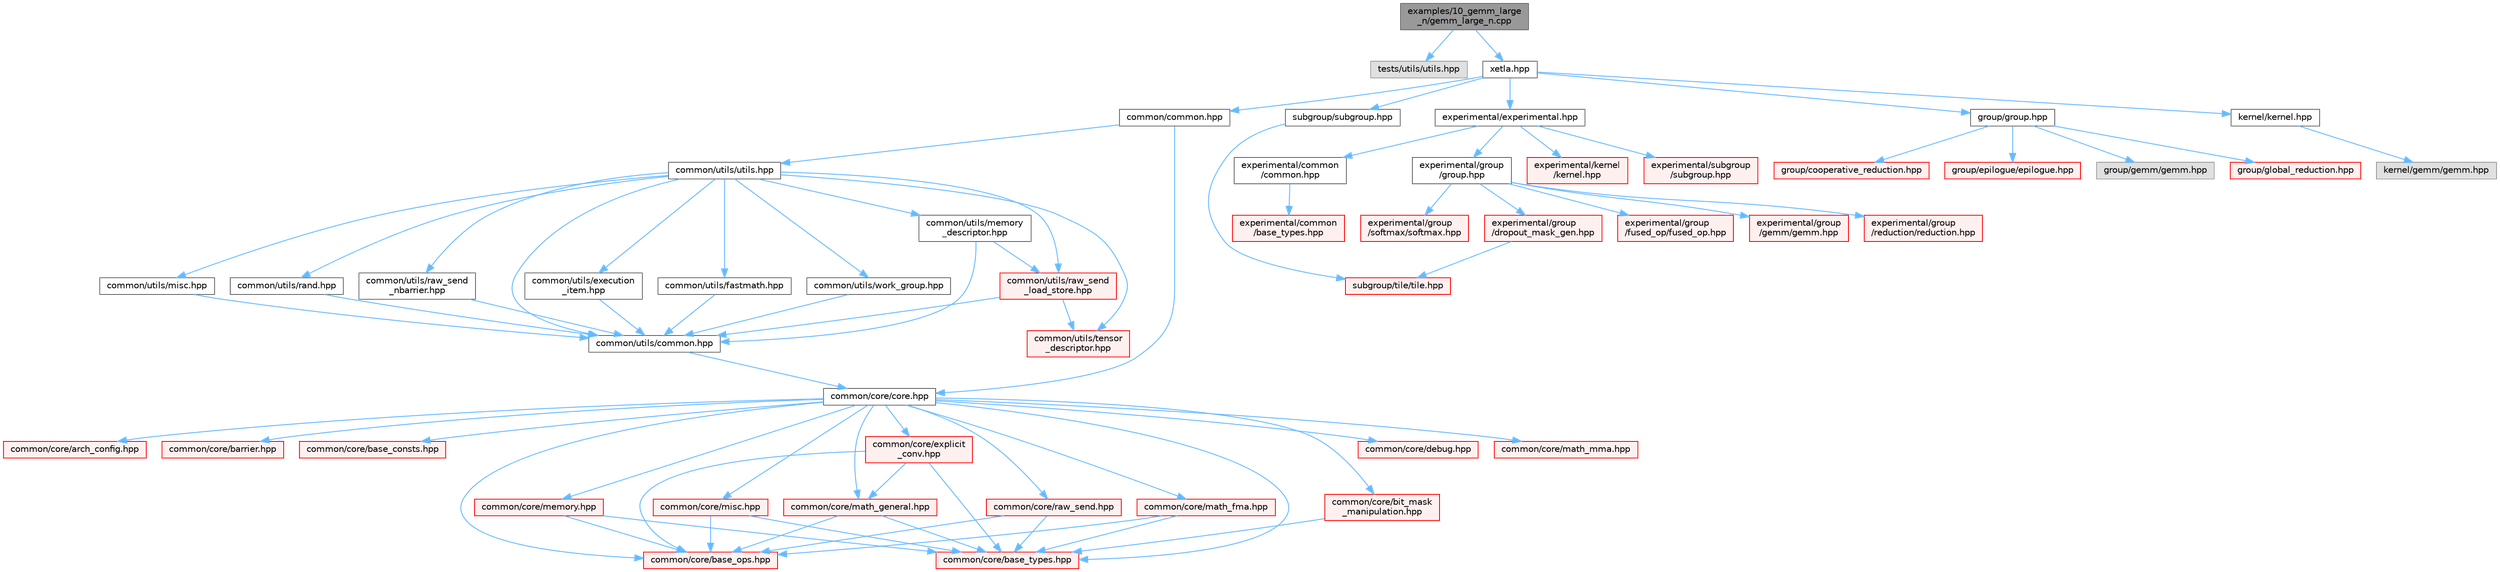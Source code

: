digraph "examples/10_gemm_large_n/gemm_large_n.cpp"
{
 // LATEX_PDF_SIZE
  bgcolor="transparent";
  edge [fontname=Helvetica,fontsize=10,labelfontname=Helvetica,labelfontsize=10];
  node [fontname=Helvetica,fontsize=10,shape=box,height=0.2,width=0.4];
  Node1 [id="Node000001",label="examples/10_gemm_large\l_n/gemm_large_n.cpp",height=0.2,width=0.4,color="gray40", fillcolor="grey60", style="filled", fontcolor="black",tooltip=" "];
  Node1 -> Node2 [id="edge1_Node000001_Node000002",color="steelblue1",style="solid",tooltip=" "];
  Node2 [id="Node000002",label="tests/utils/utils.hpp",height=0.2,width=0.4,color="grey60", fillcolor="#E0E0E0", style="filled",tooltip=" "];
  Node1 -> Node3 [id="edge2_Node000001_Node000003",color="steelblue1",style="solid",tooltip=" "];
  Node3 [id="Node000003",label="xetla.hpp",height=0.2,width=0.4,color="grey40", fillcolor="white", style="filled",URL="$xetla_8hpp.html",tooltip="C++ API."];
  Node3 -> Node4 [id="edge3_Node000003_Node000004",color="steelblue1",style="solid",tooltip=" "];
  Node4 [id="Node000004",label="common/common.hpp",height=0.2,width=0.4,color="grey40", fillcolor="white", style="filled",URL="$common_2common_8hpp.html",tooltip="C++ API."];
  Node4 -> Node5 [id="edge4_Node000004_Node000005",color="steelblue1",style="solid",tooltip=" "];
  Node5 [id="Node000005",label="common/core/core.hpp",height=0.2,width=0.4,color="grey40", fillcolor="white", style="filled",URL="$core_8hpp.html",tooltip="C++ API."];
  Node5 -> Node6 [id="edge5_Node000005_Node000006",color="steelblue1",style="solid",tooltip=" "];
  Node6 [id="Node000006",label="common/core/arch_config.hpp",height=0.2,width=0.4,color="red", fillcolor="#FFF0F0", style="filled",URL="$arch__config_8hpp.html",tooltip="C++ API."];
  Node5 -> Node10 [id="edge6_Node000005_Node000010",color="steelblue1",style="solid",tooltip=" "];
  Node10 [id="Node000010",label="common/core/barrier.hpp",height=0.2,width=0.4,color="red", fillcolor="#FFF0F0", style="filled",URL="$barrier_8hpp.html",tooltip="C++ API."];
  Node5 -> Node11 [id="edge7_Node000005_Node000011",color="steelblue1",style="solid",tooltip=" "];
  Node11 [id="Node000011",label="common/core/base_consts.hpp",height=0.2,width=0.4,color="red", fillcolor="#FFF0F0", style="filled",URL="$base__consts_8hpp.html",tooltip="C++ API."];
  Node5 -> Node12 [id="edge8_Node000005_Node000012",color="steelblue1",style="solid",tooltip=" "];
  Node12 [id="Node000012",label="common/core/base_ops.hpp",height=0.2,width=0.4,color="red", fillcolor="#FFF0F0", style="filled",URL="$base__ops_8hpp.html",tooltip="C++ API."];
  Node5 -> Node13 [id="edge9_Node000005_Node000013",color="steelblue1",style="solid",tooltip=" "];
  Node13 [id="Node000013",label="common/core/base_types.hpp",height=0.2,width=0.4,color="red", fillcolor="#FFF0F0", style="filled",URL="$common_2core_2base__types_8hpp.html",tooltip="C++ API."];
  Node5 -> Node14 [id="edge10_Node000005_Node000014",color="steelblue1",style="solid",tooltip=" "];
  Node14 [id="Node000014",label="common/core/bit_mask\l_manipulation.hpp",height=0.2,width=0.4,color="red", fillcolor="#FFF0F0", style="filled",URL="$bit__mask__manipulation_8hpp.html",tooltip="C++ API."];
  Node14 -> Node13 [id="edge11_Node000014_Node000013",color="steelblue1",style="solid",tooltip=" "];
  Node5 -> Node15 [id="edge12_Node000005_Node000015",color="steelblue1",style="solid",tooltip=" "];
  Node15 [id="Node000015",label="common/core/debug.hpp",height=0.2,width=0.4,color="red", fillcolor="#FFF0F0", style="filled",URL="$debug_8hpp.html",tooltip=" "];
  Node5 -> Node16 [id="edge13_Node000005_Node000016",color="steelblue1",style="solid",tooltip=" "];
  Node16 [id="Node000016",label="common/core/explicit\l_conv.hpp",height=0.2,width=0.4,color="red", fillcolor="#FFF0F0", style="filled",URL="$explicit__conv_8hpp.html",tooltip="C++ API."];
  Node16 -> Node12 [id="edge14_Node000016_Node000012",color="steelblue1",style="solid",tooltip=" "];
  Node16 -> Node13 [id="edge15_Node000016_Node000013",color="steelblue1",style="solid",tooltip=" "];
  Node16 -> Node17 [id="edge16_Node000016_Node000017",color="steelblue1",style="solid",tooltip=" "];
  Node17 [id="Node000017",label="common/core/math_general.hpp",height=0.2,width=0.4,color="red", fillcolor="#FFF0F0", style="filled",URL="$math__general_8hpp.html",tooltip="C++ API."];
  Node17 -> Node12 [id="edge17_Node000017_Node000012",color="steelblue1",style="solid",tooltip=" "];
  Node17 -> Node13 [id="edge18_Node000017_Node000013",color="steelblue1",style="solid",tooltip=" "];
  Node5 -> Node18 [id="edge19_Node000005_Node000018",color="steelblue1",style="solid",tooltip=" "];
  Node18 [id="Node000018",label="common/core/math_fma.hpp",height=0.2,width=0.4,color="red", fillcolor="#FFF0F0", style="filled",URL="$math__fma_8hpp.html",tooltip="C++ API."];
  Node18 -> Node12 [id="edge20_Node000018_Node000012",color="steelblue1",style="solid",tooltip=" "];
  Node18 -> Node13 [id="edge21_Node000018_Node000013",color="steelblue1",style="solid",tooltip=" "];
  Node5 -> Node17 [id="edge22_Node000005_Node000017",color="steelblue1",style="solid",tooltip=" "];
  Node5 -> Node19 [id="edge23_Node000005_Node000019",color="steelblue1",style="solid",tooltip=" "];
  Node19 [id="Node000019",label="common/core/math_mma.hpp",height=0.2,width=0.4,color="red", fillcolor="#FFF0F0", style="filled",URL="$math__mma_8hpp.html",tooltip="C++ API."];
  Node5 -> Node20 [id="edge24_Node000005_Node000020",color="steelblue1",style="solid",tooltip=" "];
  Node20 [id="Node000020",label="common/core/memory.hpp",height=0.2,width=0.4,color="red", fillcolor="#FFF0F0", style="filled",URL="$memory_8hpp.html",tooltip="C++ API."];
  Node20 -> Node12 [id="edge25_Node000020_Node000012",color="steelblue1",style="solid",tooltip=" "];
  Node20 -> Node13 [id="edge26_Node000020_Node000013",color="steelblue1",style="solid",tooltip=" "];
  Node5 -> Node23 [id="edge27_Node000005_Node000023",color="steelblue1",style="solid",tooltip=" "];
  Node23 [id="Node000023",label="common/core/misc.hpp",height=0.2,width=0.4,color="red", fillcolor="#FFF0F0", style="filled",URL="$core_2misc_8hpp.html",tooltip="C++ API."];
  Node23 -> Node12 [id="edge28_Node000023_Node000012",color="steelblue1",style="solid",tooltip=" "];
  Node23 -> Node13 [id="edge29_Node000023_Node000013",color="steelblue1",style="solid",tooltip=" "];
  Node5 -> Node24 [id="edge30_Node000005_Node000024",color="steelblue1",style="solid",tooltip=" "];
  Node24 [id="Node000024",label="common/core/raw_send.hpp",height=0.2,width=0.4,color="red", fillcolor="#FFF0F0", style="filled",URL="$raw__send_8hpp.html",tooltip="C++ API."];
  Node24 -> Node12 [id="edge31_Node000024_Node000012",color="steelblue1",style="solid",tooltip=" "];
  Node24 -> Node13 [id="edge32_Node000024_Node000013",color="steelblue1",style="solid",tooltip=" "];
  Node4 -> Node25 [id="edge33_Node000004_Node000025",color="steelblue1",style="solid",tooltip=" "];
  Node25 [id="Node000025",label="common/utils/utils.hpp",height=0.2,width=0.4,color="grey40", fillcolor="white", style="filled",URL="$utils_8hpp.html",tooltip=" "];
  Node25 -> Node26 [id="edge34_Node000025_Node000026",color="steelblue1",style="solid",tooltip=" "];
  Node26 [id="Node000026",label="common/utils/common.hpp",height=0.2,width=0.4,color="grey40", fillcolor="white", style="filled",URL="$common_2utils_2common_8hpp.html",tooltip="C++ API."];
  Node26 -> Node5 [id="edge35_Node000026_Node000005",color="steelblue1",style="solid",tooltip=" "];
  Node25 -> Node27 [id="edge36_Node000025_Node000027",color="steelblue1",style="solid",tooltip=" "];
  Node27 [id="Node000027",label="common/utils/execution\l_item.hpp",height=0.2,width=0.4,color="grey40", fillcolor="white", style="filled",URL="$execution__item_8hpp.html",tooltip="C++ API."];
  Node27 -> Node26 [id="edge37_Node000027_Node000026",color="steelblue1",style="solid",tooltip=" "];
  Node25 -> Node28 [id="edge38_Node000025_Node000028",color="steelblue1",style="solid",tooltip=" "];
  Node28 [id="Node000028",label="common/utils/fastmath.hpp",height=0.2,width=0.4,color="grey40", fillcolor="white", style="filled",URL="$fastmath_8hpp.html",tooltip="C++ API."];
  Node28 -> Node26 [id="edge39_Node000028_Node000026",color="steelblue1",style="solid",tooltip=" "];
  Node25 -> Node29 [id="edge40_Node000025_Node000029",color="steelblue1",style="solid",tooltip=" "];
  Node29 [id="Node000029",label="common/utils/memory\l_descriptor.hpp",height=0.2,width=0.4,color="grey40", fillcolor="white", style="filled",URL="$memory__descriptor_8hpp.html",tooltip="C++ API."];
  Node29 -> Node26 [id="edge41_Node000029_Node000026",color="steelblue1",style="solid",tooltip=" "];
  Node29 -> Node30 [id="edge42_Node000029_Node000030",color="steelblue1",style="solid",tooltip=" "];
  Node30 [id="Node000030",label="common/utils/raw_send\l_load_store.hpp",height=0.2,width=0.4,color="red", fillcolor="#FFF0F0", style="filled",URL="$raw__send__load__store_8hpp.html",tooltip="C++ API."];
  Node30 -> Node26 [id="edge43_Node000030_Node000026",color="steelblue1",style="solid",tooltip=" "];
  Node30 -> Node22 [id="edge44_Node000030_Node000022",color="steelblue1",style="solid",tooltip=" "];
  Node22 [id="Node000022",label="common/utils/tensor\l_descriptor.hpp",height=0.2,width=0.4,color="red", fillcolor="#FFF0F0", style="filled",URL="$tensor__descriptor_8hpp.html",tooltip="C++ API."];
  Node25 -> Node31 [id="edge45_Node000025_Node000031",color="steelblue1",style="solid",tooltip=" "];
  Node31 [id="Node000031",label="common/utils/misc.hpp",height=0.2,width=0.4,color="grey40", fillcolor="white", style="filled",URL="$utils_2misc_8hpp.html",tooltip="C++ API."];
  Node31 -> Node26 [id="edge46_Node000031_Node000026",color="steelblue1",style="solid",tooltip=" "];
  Node25 -> Node32 [id="edge47_Node000025_Node000032",color="steelblue1",style="solid",tooltip=" "];
  Node32 [id="Node000032",label="common/utils/rand.hpp",height=0.2,width=0.4,color="grey40", fillcolor="white", style="filled",URL="$rand_8hpp.html",tooltip="C++ API."];
  Node32 -> Node26 [id="edge48_Node000032_Node000026",color="steelblue1",style="solid",tooltip=" "];
  Node25 -> Node30 [id="edge49_Node000025_Node000030",color="steelblue1",style="solid",tooltip=" "];
  Node25 -> Node33 [id="edge50_Node000025_Node000033",color="steelblue1",style="solid",tooltip=" "];
  Node33 [id="Node000033",label="common/utils/raw_send\l_nbarrier.hpp",height=0.2,width=0.4,color="grey40", fillcolor="white", style="filled",URL="$raw__send__nbarrier_8hpp.html",tooltip="C++ API."];
  Node33 -> Node26 [id="edge51_Node000033_Node000026",color="steelblue1",style="solid",tooltip=" "];
  Node25 -> Node22 [id="edge52_Node000025_Node000022",color="steelblue1",style="solid",tooltip=" "];
  Node25 -> Node34 [id="edge53_Node000025_Node000034",color="steelblue1",style="solid",tooltip=" "];
  Node34 [id="Node000034",label="common/utils/work_group.hpp",height=0.2,width=0.4,color="grey40", fillcolor="white", style="filled",URL="$work__group_8hpp.html",tooltip="C++ API."];
  Node34 -> Node26 [id="edge54_Node000034_Node000026",color="steelblue1",style="solid",tooltip=" "];
  Node3 -> Node35 [id="edge55_Node000003_Node000035",color="steelblue1",style="solid",tooltip=" "];
  Node35 [id="Node000035",label="experimental/experimental.hpp",height=0.2,width=0.4,color="grey40", fillcolor="white", style="filled",URL="$experimental_8hpp.html",tooltip="C++ API."];
  Node35 -> Node36 [id="edge56_Node000035_Node000036",color="steelblue1",style="solid",tooltip=" "];
  Node36 [id="Node000036",label="experimental/common\l/common.hpp",height=0.2,width=0.4,color="grey40", fillcolor="white", style="filled",URL="$experimental_2common_2common_8hpp.html",tooltip="C++ API."];
  Node36 -> Node37 [id="edge57_Node000036_Node000037",color="steelblue1",style="solid",tooltip=" "];
  Node37 [id="Node000037",label="experimental/common\l/base_types.hpp",height=0.2,width=0.4,color="red", fillcolor="#FFF0F0", style="filled",URL="$experimental_2common_2base__types_8hpp.html",tooltip="C++ API."];
  Node35 -> Node39 [id="edge58_Node000035_Node000039",color="steelblue1",style="solid",tooltip=" "];
  Node39 [id="Node000039",label="experimental/group\l/group.hpp",height=0.2,width=0.4,color="grey40", fillcolor="white", style="filled",URL="$experimental_2group_2group_8hpp.html",tooltip="C++ API."];
  Node39 -> Node40 [id="edge59_Node000039_Node000040",color="steelblue1",style="solid",tooltip=" "];
  Node40 [id="Node000040",label="experimental/group\l/dropout_mask_gen.hpp",height=0.2,width=0.4,color="red", fillcolor="#FFF0F0", style="filled",URL="$dropout__mask__gen_8hpp.html",tooltip="C++ API."];
  Node40 -> Node41 [id="edge60_Node000040_Node000041",color="steelblue1",style="solid",tooltip=" "];
  Node41 [id="Node000041",label="subgroup/tile/tile.hpp",height=0.2,width=0.4,color="red", fillcolor="#FFF0F0", style="filled",URL="$tile_8hpp.html",tooltip="C++ API."];
  Node39 -> Node54 [id="edge61_Node000039_Node000054",color="steelblue1",style="solid",tooltip=" "];
  Node54 [id="Node000054",label="experimental/group\l/fused_op/fused_op.hpp",height=0.2,width=0.4,color="red", fillcolor="#FFF0F0", style="filled",URL="$fused__op_8hpp.html",tooltip="C++ API."];
  Node39 -> Node61 [id="edge62_Node000039_Node000061",color="steelblue1",style="solid",tooltip=" "];
  Node61 [id="Node000061",label="experimental/group\l/gemm/gemm.hpp",height=0.2,width=0.4,color="red", fillcolor="#FFF0F0", style="filled",URL="$experimental_2group_2gemm_2gemm_8hpp.html",tooltip="C++ API."];
  Node39 -> Node68 [id="edge63_Node000039_Node000068",color="steelblue1",style="solid",tooltip=" "];
  Node68 [id="Node000068",label="experimental/group\l/reduction/reduction.hpp",height=0.2,width=0.4,color="red", fillcolor="#FFF0F0", style="filled",URL="$experimental_2group_2reduction_2reduction_8hpp.html",tooltip="C++ API."];
  Node39 -> Node72 [id="edge64_Node000039_Node000072",color="steelblue1",style="solid",tooltip=" "];
  Node72 [id="Node000072",label="experimental/group\l/softmax/softmax.hpp",height=0.2,width=0.4,color="red", fillcolor="#FFF0F0", style="filled",URL="$include_2experimental_2group_2softmax_2softmax_8hpp.html",tooltip="C++ API."];
  Node35 -> Node79 [id="edge65_Node000035_Node000079",color="steelblue1",style="solid",tooltip=" "];
  Node79 [id="Node000079",label="experimental/kernel\l/kernel.hpp",height=0.2,width=0.4,color="red", fillcolor="#FFF0F0", style="filled",URL="$experimental_2kernel_2kernel_8hpp.html",tooltip="C++ API."];
  Node35 -> Node63 [id="edge66_Node000035_Node000063",color="steelblue1",style="solid",tooltip=" "];
  Node63 [id="Node000063",label="experimental/subgroup\l/subgroup.hpp",height=0.2,width=0.4,color="red", fillcolor="#FFF0F0", style="filled",URL="$experimental_2subgroup_2subgroup_8hpp.html",tooltip="C++ API."];
  Node3 -> Node103 [id="edge67_Node000003_Node000103",color="steelblue1",style="solid",tooltip=" "];
  Node103 [id="Node000103",label="group/group.hpp",height=0.2,width=0.4,color="grey40", fillcolor="white", style="filled",URL="$group_2group_8hpp.html",tooltip="C++ API."];
  Node103 -> Node104 [id="edge68_Node000103_Node000104",color="steelblue1",style="solid",tooltip=" "];
  Node104 [id="Node000104",label="group/cooperative_reduction.hpp",height=0.2,width=0.4,color="red", fillcolor="#FFF0F0", style="filled",URL="$cooperative__reduction_8hpp.html",tooltip="C++ API."];
  Node103 -> Node105 [id="edge69_Node000103_Node000105",color="steelblue1",style="solid",tooltip=" "];
  Node105 [id="Node000105",label="group/epilogue/epilogue.hpp",height=0.2,width=0.4,color="red", fillcolor="#FFF0F0", style="filled",URL="$epilogue_8hpp.html",tooltip="C++ API."];
  Node103 -> Node114 [id="edge70_Node000103_Node000114",color="steelblue1",style="solid",tooltip=" "];
  Node114 [id="Node000114",label="group/gemm/gemm.hpp",height=0.2,width=0.4,color="grey60", fillcolor="#E0E0E0", style="filled",tooltip=" "];
  Node103 -> Node115 [id="edge71_Node000103_Node000115",color="steelblue1",style="solid",tooltip=" "];
  Node115 [id="Node000115",label="group/global_reduction.hpp",height=0.2,width=0.4,color="red", fillcolor="#FFF0F0", style="filled",URL="$global__reduction_8hpp.html",tooltip="C++ API."];
  Node3 -> Node116 [id="edge72_Node000003_Node000116",color="steelblue1",style="solid",tooltip=" "];
  Node116 [id="Node000116",label="kernel/kernel.hpp",height=0.2,width=0.4,color="grey40", fillcolor="white", style="filled",URL="$kernel_2kernel_8hpp.html",tooltip="C++ API."];
  Node116 -> Node117 [id="edge73_Node000116_Node000117",color="steelblue1",style="solid",tooltip=" "];
  Node117 [id="Node000117",label="kernel/gemm/gemm.hpp",height=0.2,width=0.4,color="grey60", fillcolor="#E0E0E0", style="filled",tooltip=" "];
  Node3 -> Node118 [id="edge74_Node000003_Node000118",color="steelblue1",style="solid",tooltip=" "];
  Node118 [id="Node000118",label="subgroup/subgroup.hpp",height=0.2,width=0.4,color="grey40", fillcolor="white", style="filled",URL="$subgroup_2subgroup_8hpp.html",tooltip="C++ API."];
  Node118 -> Node41 [id="edge75_Node000118_Node000041",color="steelblue1",style="solid",tooltip=" "];
}
